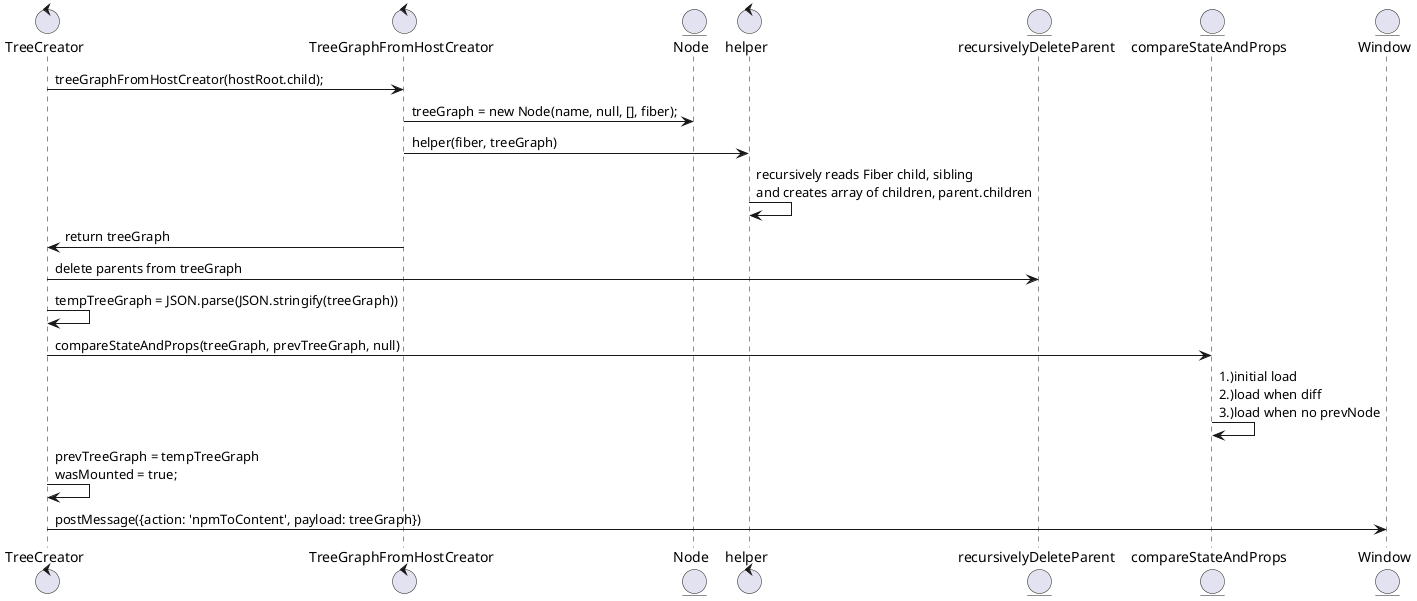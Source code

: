 @startuml treeCreatorUML
                                 
control TreeCreator           
control TreeGraphFromHostCreator  
entity Node  
control helper
entity recursivelyDeleteParent
entity compareStateAndProps
entity Window


TreeCreator -> TreeGraphFromHostCreator : treeGraphFromHostCreator(hostRoot.child);
TreeGraphFromHostCreator -> Node : treeGraph = new Node(name, null, [], fiber);
TreeGraphFromHostCreator -> helper: helper(fiber, treeGraph)
helper -> helper: recursively reads Fiber child, sibling \nand creates array of children, parent.children
TreeCreator <- TreeGraphFromHostCreator: return treeGraph
TreeCreator -> recursivelyDeleteParent: delete parents from treeGraph
TreeCreator -> TreeCreator: tempTreeGraph = JSON.parse(JSON.stringify(treeGraph))
TreeCreator -> compareStateAndProps: compareStateAndProps(treeGraph, prevTreeGraph, null)
compareStateAndProps -> compareStateAndProps: 1.)initial load  \n2.)load when diff \n3.)load when no prevNode
TreeCreator -> TreeCreator: prevTreeGraph = tempTreeGraph \nwasMounted = true;
TreeCreator -> Window: postMessage({action: 'npmToContent', payload: treeGraph})
@enduml